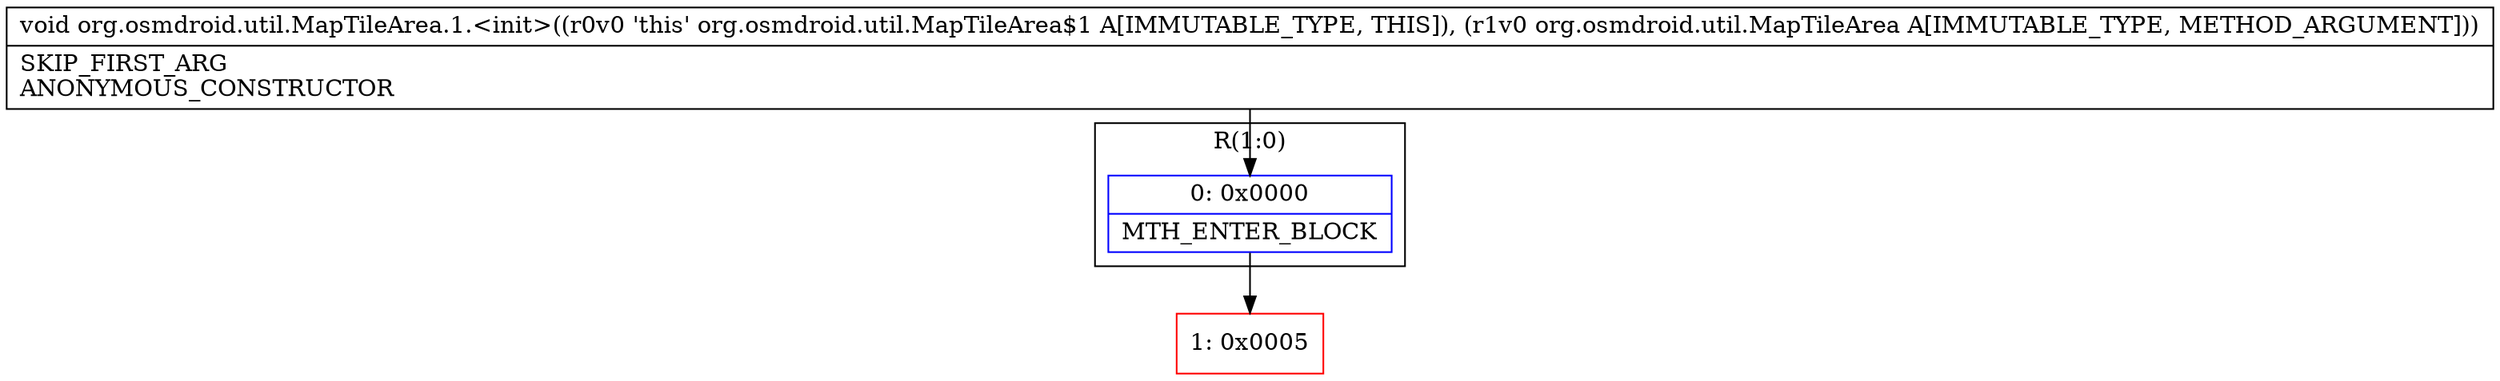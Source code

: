 digraph "CFG fororg.osmdroid.util.MapTileArea.1.\<init\>(Lorg\/osmdroid\/util\/MapTileArea;)V" {
subgraph cluster_Region_212647303 {
label = "R(1:0)";
node [shape=record,color=blue];
Node_0 [shape=record,label="{0\:\ 0x0000|MTH_ENTER_BLOCK\l}"];
}
Node_1 [shape=record,color=red,label="{1\:\ 0x0005}"];
MethodNode[shape=record,label="{void org.osmdroid.util.MapTileArea.1.\<init\>((r0v0 'this' org.osmdroid.util.MapTileArea$1 A[IMMUTABLE_TYPE, THIS]), (r1v0 org.osmdroid.util.MapTileArea A[IMMUTABLE_TYPE, METHOD_ARGUMENT]))  | SKIP_FIRST_ARG\lANONYMOUS_CONSTRUCTOR\l}"];
MethodNode -> Node_0;
Node_0 -> Node_1;
}

